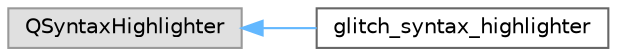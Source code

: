 digraph "Graphical Class Hierarchy"
{
 // LATEX_PDF_SIZE
  bgcolor="transparent";
  edge [fontname=Helvetica,fontsize=10,labelfontname=Helvetica,labelfontsize=10];
  node [fontname=Helvetica,fontsize=10,shape=box,height=0.2,width=0.4];
  rankdir="LR";
  Node0 [id="Node000000",label="QSyntaxHighlighter",height=0.2,width=0.4,color="grey60", fillcolor="#E0E0E0", style="filled",tooltip=" "];
  Node0 -> Node1 [id="edge38_Node000000_Node000001",dir="back",color="steelblue1",style="solid",tooltip=" "];
  Node1 [id="Node000001",label="glitch_syntax_highlighter",height=0.2,width=0.4,color="grey40", fillcolor="white", style="filled",URL="$classglitch__syntax__highlighter.html",tooltip=" "];
}
